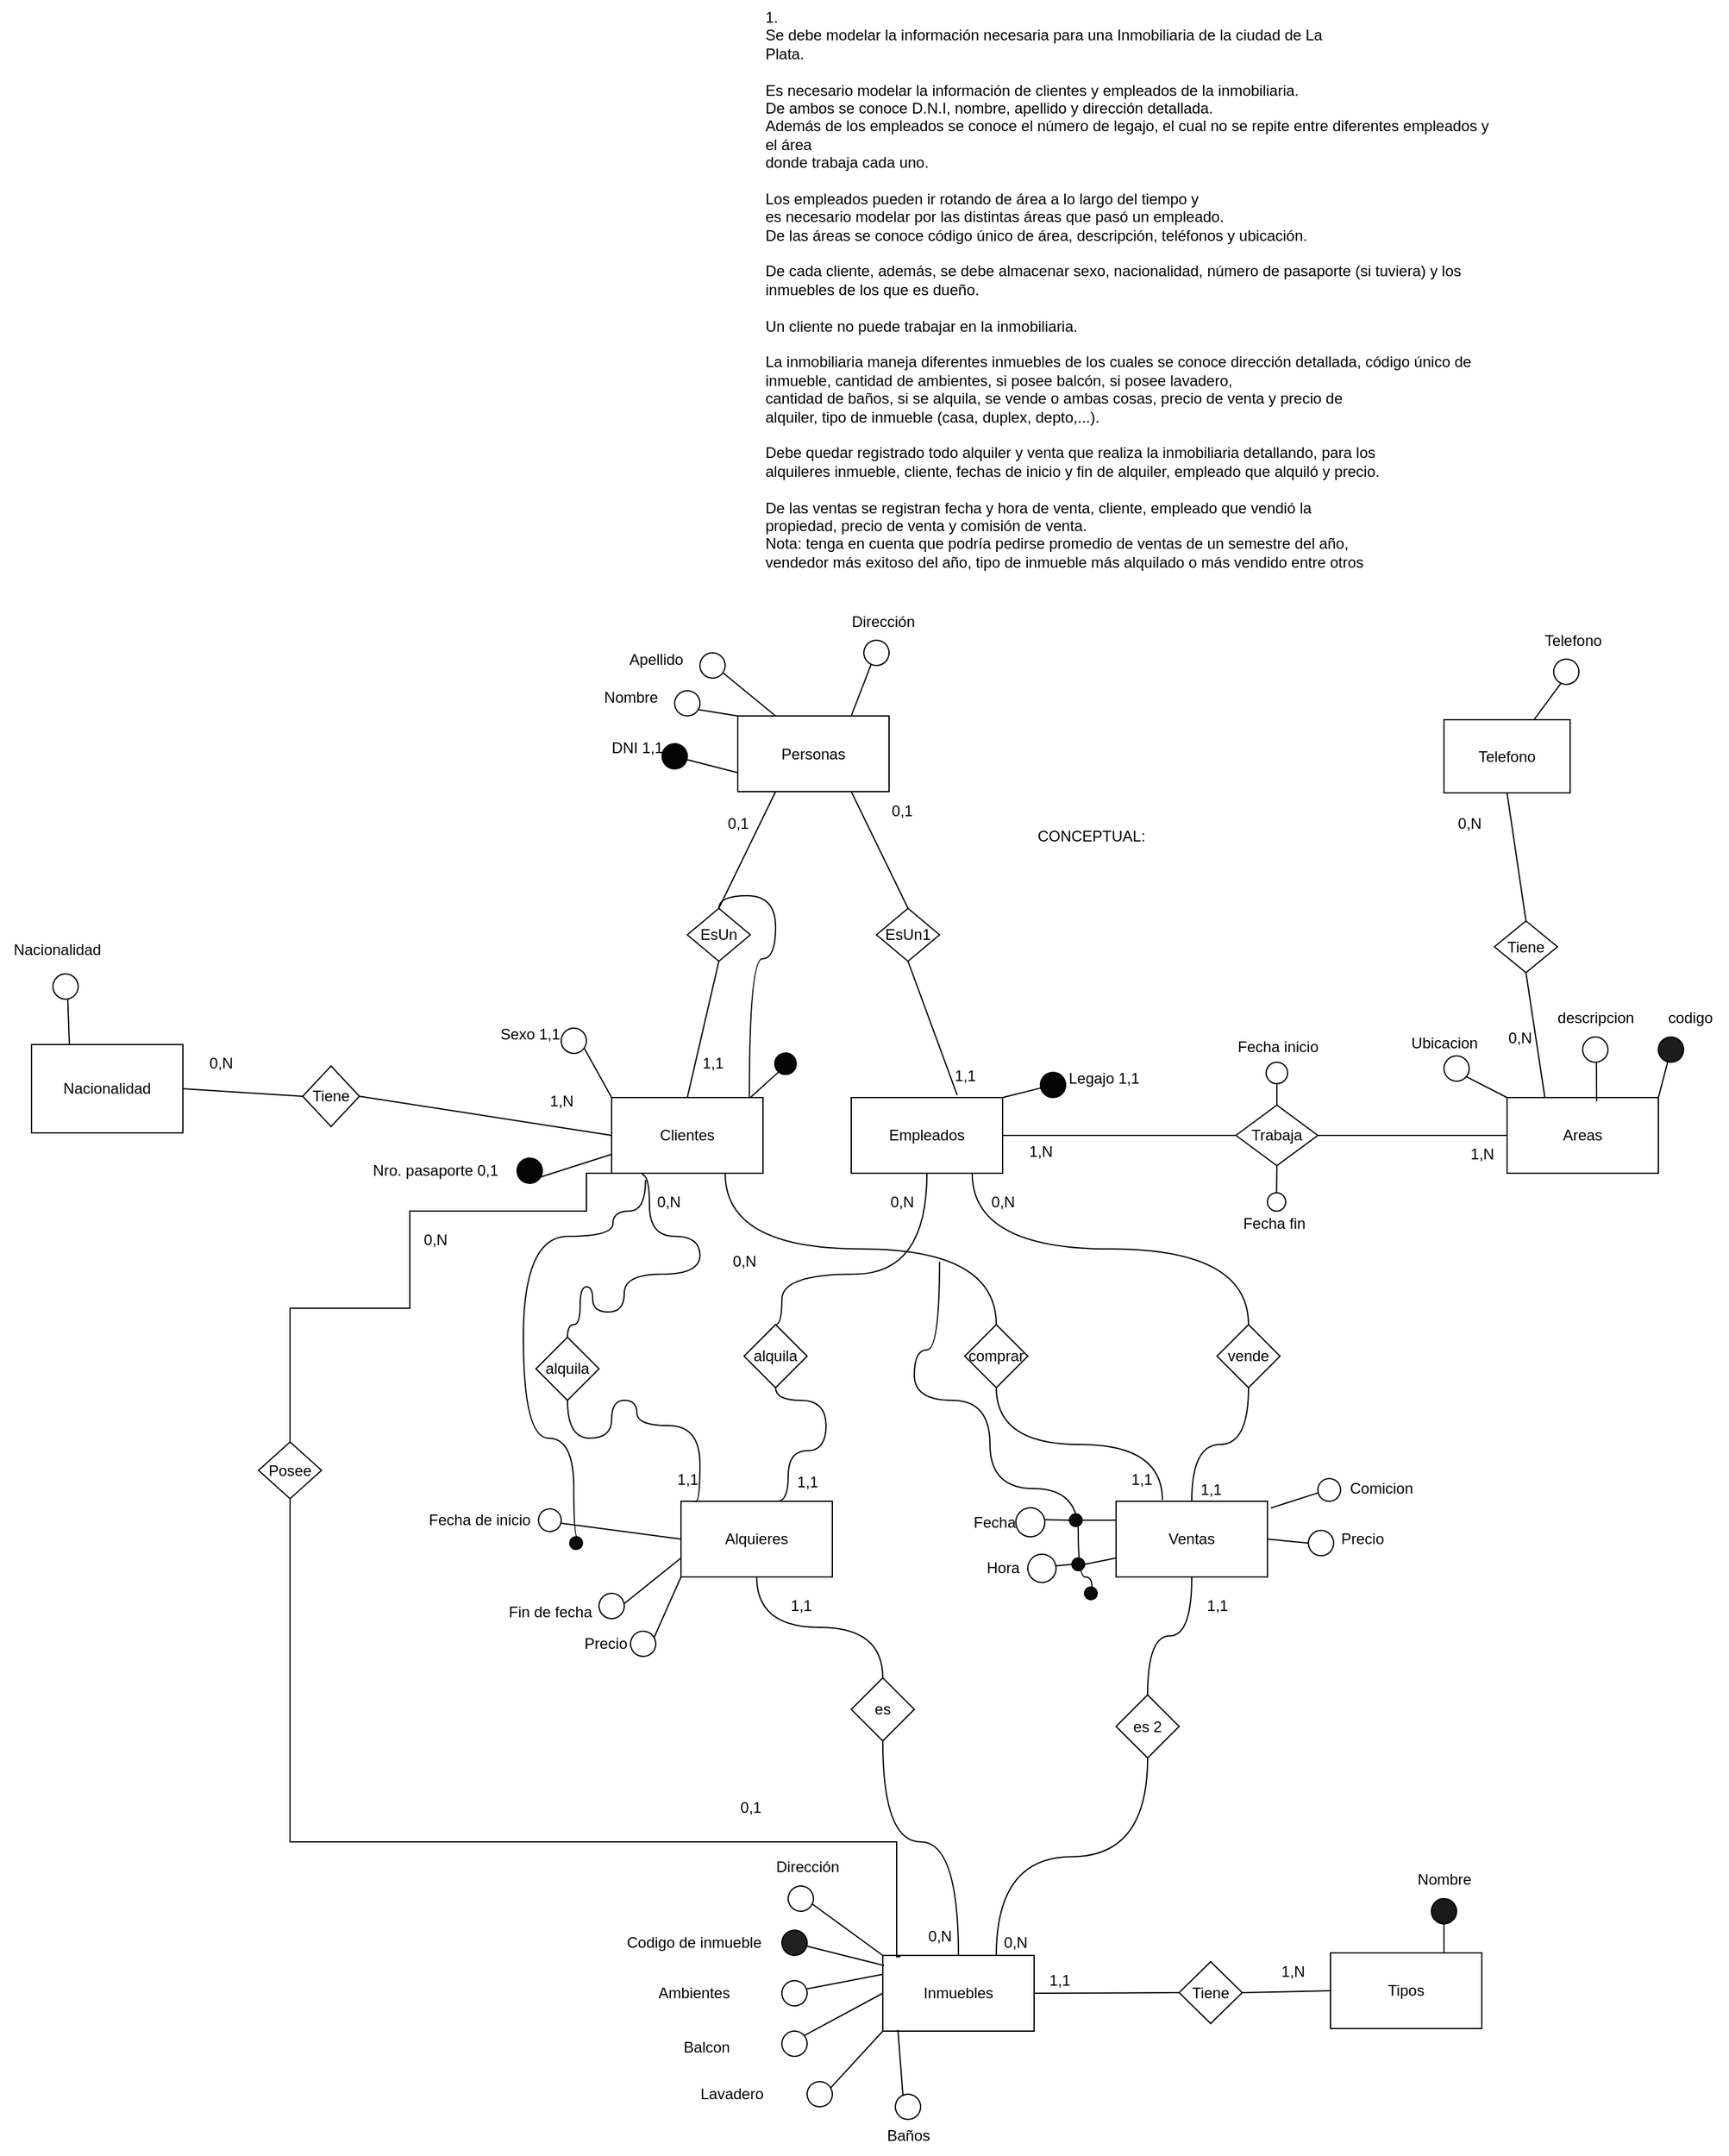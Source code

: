 <mxfile version="21.7.4" type="device">
  <diagram name="Página-1" id="WvUrSzUP7gxILRHiQbs2">
    <mxGraphModel dx="2427" dy="1969" grid="1" gridSize="10" guides="1" tooltips="1" connect="1" arrows="1" fold="1" page="1" pageScale="1" pageWidth="827" pageHeight="1169" math="0" shadow="0">
      <root>
        <mxCell id="0" />
        <mxCell id="1" parent="0" />
        <mxCell id="EGHb8W3hOEWeccC0JwiV-1" value="1. &lt;br&gt;Se debe modelar la información necesaria para una Inmobiliaria de la ciudad de La&lt;br&gt;Plata.&lt;br&gt;&lt;br&gt;Es necesario modelar la información de clientes y empleados de la inmobiliaria. &lt;br&gt;De ambos se conoce D.N.I, nombre, apellido y dirección detallada. &lt;br&gt;Además de los empleados se conoce el número de legajo, el cual no se repite entre diferentes empleados y el área&lt;br&gt;donde trabaja cada uno. &lt;br&gt;&lt;br&gt;Los empleados pueden ir rotando de área a lo largo del tiempo y&lt;br&gt;es necesario modelar por las distintas áreas que pasó un empleado. &lt;br&gt;De las áreas se conoce código único de área, descripción, teléfonos y ubicación. &lt;br&gt;&lt;br&gt;De cada cliente, además, se debe almacenar sexo, nacionalidad, número de pasaporte (si tuviera) y los inmuebles de los que es dueño. &lt;br&gt;&lt;br&gt;Un cliente no puede trabajar en la inmobiliaria. &lt;br&gt;&lt;br&gt;La inmobiliaria maneja diferentes inmuebles de los cuales se conoce dirección detallada, código único de inmueble, cantidad de ambientes, si posee balcón, si posee lavadero,&lt;br&gt;cantidad de baños, si se alquila, se vende o ambas cosas, precio de venta y precio de&lt;br&gt;alquiler, tipo de inmueble (casa, duplex, depto,...).&lt;br&gt;&lt;br&gt;Debe quedar registrado todo alquiler y venta que realiza la inmobiliaria detallando, para los&lt;br&gt;alquileres inmueble, cliente, fechas de inicio y fin de alquiler, empleado que alquiló y precio.&lt;br&gt;&lt;br&gt;De las ventas se registran fecha y hora de venta, cliente, empleado que vendió la&lt;br&gt;propiedad, precio de venta y comisión de venta.&lt;br&gt;Nota: tenga en cuenta que podría pedirse promedio de ventas de un semestre del año,&lt;br&gt;vendedor más exitoso del año, tipo de inmueble más alquilado o más vendido entre otros" style="text;whiteSpace=wrap;html=1;" parent="1" vertex="1">
          <mxGeometry x="150" y="-220" width="580" height="320" as="geometry" />
        </mxCell>
        <mxCell id="EGHb8W3hOEWeccC0JwiV-2" value="Personas" style="rounded=0;whiteSpace=wrap;html=1;" parent="1" vertex="1">
          <mxGeometry x="130" y="347.5" width="120" height="60" as="geometry" />
        </mxCell>
        <mxCell id="EGHb8W3hOEWeccC0JwiV-3" value="Clientes" style="rounded=0;whiteSpace=wrap;html=1;" parent="1" vertex="1">
          <mxGeometry x="30" y="650" width="120" height="60" as="geometry" />
        </mxCell>
        <mxCell id="EGHb8W3hOEWeccC0JwiV-4" value="Empleados" style="rounded=0;whiteSpace=wrap;html=1;" parent="1" vertex="1">
          <mxGeometry x="220" y="650" width="120" height="60" as="geometry" />
        </mxCell>
        <mxCell id="EGHb8W3hOEWeccC0JwiV-8" value="" style="endArrow=none;html=1;rounded=0;exitX=0.5;exitY=0;exitDx=0;exitDy=0;entryX=0.5;entryY=1;entryDx=0;entryDy=0;" parent="1" source="EGHb8W3hOEWeccC0JwiV-3" edge="1" target="Z9AFtrY4_CmLBTgdTpo8-5">
          <mxGeometry width="50" height="50" relative="1" as="geometry">
            <mxPoint x="40" y="670" as="sourcePoint" />
            <mxPoint x="110" y="610" as="targetPoint" />
          </mxGeometry>
        </mxCell>
        <mxCell id="EGHb8W3hOEWeccC0JwiV-9" value="" style="endArrow=none;html=1;rounded=0;exitX=0.7;exitY=-0.033;exitDx=0;exitDy=0;exitPerimeter=0;entryX=0.5;entryY=1;entryDx=0;entryDy=0;" parent="1" source="EGHb8W3hOEWeccC0JwiV-4" edge="1" target="Z9AFtrY4_CmLBTgdTpo8-6">
          <mxGeometry width="50" height="50" relative="1" as="geometry">
            <mxPoint x="220" y="640" as="sourcePoint" />
            <mxPoint x="280" y="610" as="targetPoint" />
          </mxGeometry>
        </mxCell>
        <mxCell id="EGHb8W3hOEWeccC0JwiV-11" value="" style="endArrow=none;html=1;rounded=0;entryX=0;entryY=0.75;entryDx=0;entryDy=0;exitX=1;exitY=0.5;exitDx=0;exitDy=0;" parent="1" source="EGHb8W3hOEWeccC0JwiV-16" target="EGHb8W3hOEWeccC0JwiV-2" edge="1">
          <mxGeometry width="50" height="50" relative="1" as="geometry">
            <mxPoint x="100" y="362.5" as="sourcePoint" />
            <mxPoint x="100" y="337.5" as="targetPoint" />
          </mxGeometry>
        </mxCell>
        <mxCell id="EGHb8W3hOEWeccC0JwiV-12" value="" style="endArrow=none;html=1;rounded=0;exitX=0;exitY=0;exitDx=0;exitDy=0;entryX=1;entryY=1;entryDx=0;entryDy=0;" parent="1" source="EGHb8W3hOEWeccC0JwiV-2" target="EGHb8W3hOEWeccC0JwiV-18" edge="1">
          <mxGeometry width="50" height="50" relative="1" as="geometry">
            <mxPoint x="140" y="327.5" as="sourcePoint" />
            <mxPoint x="170" y="317.5" as="targetPoint" />
          </mxGeometry>
        </mxCell>
        <mxCell id="EGHb8W3hOEWeccC0JwiV-13" value="" style="endArrow=none;html=1;rounded=0;exitX=0.25;exitY=0;exitDx=0;exitDy=0;entryX=0.5;entryY=1;entryDx=0;entryDy=0;" parent="1" source="EGHb8W3hOEWeccC0JwiV-2" target="EGHb8W3hOEWeccC0JwiV-19" edge="1">
          <mxGeometry width="50" height="50" relative="1" as="geometry">
            <mxPoint x="189.5" y="347.5" as="sourcePoint" />
            <mxPoint x="189.5" y="327.5" as="targetPoint" />
          </mxGeometry>
        </mxCell>
        <mxCell id="EGHb8W3hOEWeccC0JwiV-14" value="" style="endArrow=none;html=1;rounded=0;exitX=0.75;exitY=0;exitDx=0;exitDy=0;entryX=0;entryY=0.5;entryDx=0;entryDy=0;" parent="1" source="EGHb8W3hOEWeccC0JwiV-2" target="Z9AFtrY4_CmLBTgdTpo8-1" edge="1">
          <mxGeometry width="50" height="50" relative="1" as="geometry">
            <mxPoint x="220" y="327.5" as="sourcePoint" />
            <mxPoint x="200" y="317.5" as="targetPoint" />
            <Array as="points" />
            <mxPoint as="offset" />
          </mxGeometry>
        </mxCell>
        <mxCell id="EGHb8W3hOEWeccC0JwiV-16" value="" style="ellipse;whiteSpace=wrap;html=1;aspect=fixed;rotation=15;fillColor=#030303;" parent="1" vertex="1">
          <mxGeometry x="70" y="369.5" width="20" height="20" as="geometry" />
        </mxCell>
        <mxCell id="EGHb8W3hOEWeccC0JwiV-18" value="" style="ellipse;whiteSpace=wrap;html=1;aspect=fixed;rotation=-15;" parent="1" vertex="1">
          <mxGeometry x="80" y="327.5" width="20" height="20" as="geometry" />
        </mxCell>
        <mxCell id="EGHb8W3hOEWeccC0JwiV-19" value="" style="ellipse;whiteSpace=wrap;html=1;aspect=fixed;rotation=-55;" parent="1" vertex="1">
          <mxGeometry x="100" y="297.5" width="20" height="20" as="geometry" />
        </mxCell>
        <mxCell id="EGHb8W3hOEWeccC0JwiV-21" value="" style="endArrow=none;html=1;rounded=0;exitX=1;exitY=0;exitDx=0;exitDy=0;" parent="1" source="EGHb8W3hOEWeccC0JwiV-4" target="EGHb8W3hOEWeccC0JwiV-20" edge="1">
          <mxGeometry width="50" height="50" relative="1" as="geometry">
            <mxPoint x="350" y="580" as="sourcePoint" />
            <mxPoint x="270" y="510" as="targetPoint" />
          </mxGeometry>
        </mxCell>
        <mxCell id="EGHb8W3hOEWeccC0JwiV-20" value="" style="ellipse;whiteSpace=wrap;html=1;aspect=fixed;rotation=15;fillColor=#050505;" parent="1" vertex="1">
          <mxGeometry x="370" y="630" width="20" height="20" as="geometry" />
        </mxCell>
        <mxCell id="EGHb8W3hOEWeccC0JwiV-23" value="DNI 1,1" style="text;html=1;align=center;verticalAlign=middle;resizable=0;points=[];autosize=1;strokeColor=none;fillColor=none;" parent="1" vertex="1">
          <mxGeometry x="20" y="357.5" width="60" height="30" as="geometry" />
        </mxCell>
        <mxCell id="EGHb8W3hOEWeccC0JwiV-24" value="Nombre" style="text;html=1;align=center;verticalAlign=middle;resizable=0;points=[];autosize=1;strokeColor=none;fillColor=none;" parent="1" vertex="1">
          <mxGeometry x="10" y="317.5" width="70" height="30" as="geometry" />
        </mxCell>
        <mxCell id="EGHb8W3hOEWeccC0JwiV-25" value="Apellido" style="text;html=1;align=center;verticalAlign=middle;resizable=0;points=[];autosize=1;strokeColor=none;fillColor=none;" parent="1" vertex="1">
          <mxGeometry x="30" y="287.5" width="70" height="30" as="geometry" />
        </mxCell>
        <mxCell id="EGHb8W3hOEWeccC0JwiV-30" value="Legajo 1,1" style="text;html=1;align=center;verticalAlign=middle;resizable=0;points=[];autosize=1;strokeColor=none;fillColor=none;" parent="1" vertex="1">
          <mxGeometry x="380" y="620" width="80" height="30" as="geometry" />
        </mxCell>
        <mxCell id="EGHb8W3hOEWeccC0JwiV-31" value="Areas" style="rounded=0;whiteSpace=wrap;html=1;" parent="1" vertex="1">
          <mxGeometry x="740" y="650" width="120" height="60" as="geometry" />
        </mxCell>
        <mxCell id="EGHb8W3hOEWeccC0JwiV-32" value="" style="endArrow=none;html=1;rounded=0;exitX=1;exitY=0;exitDx=0;exitDy=0;entryX=0.5;entryY=1;entryDx=0;entryDy=0;" parent="1" source="EGHb8W3hOEWeccC0JwiV-31" target="EGHb8W3hOEWeccC0JwiV-33" edge="1">
          <mxGeometry width="50" height="50" relative="1" as="geometry">
            <mxPoint x="860" y="652" as="sourcePoint" />
            <mxPoint x="860" y="632" as="targetPoint" />
            <Array as="points" />
            <mxPoint as="offset" />
          </mxGeometry>
        </mxCell>
        <mxCell id="EGHb8W3hOEWeccC0JwiV-33" value="" style="ellipse;whiteSpace=wrap;html=1;aspect=fixed;rotation=15;fillColor=#1C1C1C;" parent="1" vertex="1">
          <mxGeometry x="860" y="602" width="20" height="20" as="geometry" />
        </mxCell>
        <mxCell id="EGHb8W3hOEWeccC0JwiV-34" value="codigo" style="text;html=1;align=center;verticalAlign=middle;resizable=0;points=[];autosize=1;strokeColor=none;fillColor=none;" parent="1" vertex="1">
          <mxGeometry x="855" y="572" width="60" height="30" as="geometry" />
        </mxCell>
        <mxCell id="EGHb8W3hOEWeccC0JwiV-35" value="" style="endArrow=none;html=1;rounded=0;exitX=0.592;exitY=0.05;exitDx=0;exitDy=0;entryX=0.5;entryY=1;entryDx=0;entryDy=0;exitPerimeter=0;" parent="1" source="EGHb8W3hOEWeccC0JwiV-31" target="EGHb8W3hOEWeccC0JwiV-36" edge="1">
          <mxGeometry width="50" height="50" relative="1" as="geometry">
            <mxPoint x="820" y="650" as="sourcePoint" />
            <mxPoint x="820" y="630" as="targetPoint" />
            <Array as="points" />
            <mxPoint as="offset" />
          </mxGeometry>
        </mxCell>
        <mxCell id="EGHb8W3hOEWeccC0JwiV-36" value="" style="ellipse;whiteSpace=wrap;html=1;aspect=fixed;rotation=-95;direction=south;" parent="1" vertex="1">
          <mxGeometry x="800" y="602" width="20" height="20" as="geometry" />
        </mxCell>
        <mxCell id="EGHb8W3hOEWeccC0JwiV-37" value="descripcion" style="text;html=1;align=center;verticalAlign=middle;resizable=0;points=[];autosize=1;strokeColor=none;fillColor=none;" parent="1" vertex="1">
          <mxGeometry x="770" y="572" width="80" height="30" as="geometry" />
        </mxCell>
        <mxCell id="EGHb8W3hOEWeccC0JwiV-38" value="" style="endArrow=none;html=1;rounded=0;exitX=0.25;exitY=0;exitDx=0;exitDy=0;entryX=0.5;entryY=1;entryDx=0;entryDy=0;" parent="1" source="EGHb8W3hOEWeccC0JwiV-31" target="Z9AFtrY4_CmLBTgdTpo8-21" edge="1">
          <mxGeometry width="50" height="50" relative="1" as="geometry">
            <mxPoint x="720" y="627" as="sourcePoint" />
            <mxPoint x="755" y="548.66" as="targetPoint" />
            <Array as="points" />
            <mxPoint as="offset" />
          </mxGeometry>
        </mxCell>
        <mxCell id="EGHb8W3hOEWeccC0JwiV-41" value="" style="endArrow=none;html=1;rounded=0;exitX=0;exitY=0;exitDx=0;exitDy=0;entryX=0.5;entryY=1;entryDx=0;entryDy=0;" parent="1" source="EGHb8W3hOEWeccC0JwiV-31" target="EGHb8W3hOEWeccC0JwiV-42" edge="1">
          <mxGeometry width="50" height="50" relative="1" as="geometry">
            <mxPoint x="650" y="627" as="sourcePoint" />
            <mxPoint x="650" y="607" as="targetPoint" />
            <Array as="points" />
            <mxPoint as="offset" />
          </mxGeometry>
        </mxCell>
        <mxCell id="EGHb8W3hOEWeccC0JwiV-42" value="" style="ellipse;whiteSpace=wrap;html=1;aspect=fixed;rotation=-50;" parent="1" vertex="1">
          <mxGeometry x="690" y="617" width="20" height="20" as="geometry" />
        </mxCell>
        <mxCell id="EGHb8W3hOEWeccC0JwiV-43" value="Ubicacion" style="text;html=1;align=center;verticalAlign=middle;resizable=0;points=[];autosize=1;strokeColor=none;fillColor=none;" parent="1" vertex="1">
          <mxGeometry x="650" y="592" width="80" height="30" as="geometry" />
        </mxCell>
        <mxCell id="EGHb8W3hOEWeccC0JwiV-47" value="" style="endArrow=none;html=1;rounded=0;exitX=0;exitY=0.5;exitDx=0;exitDy=0;entryX=1;entryY=0.5;entryDx=0;entryDy=0;fontStyle=1;" parent="1" source="EGHb8W3hOEWeccC0JwiV-3" target="Z9AFtrY4_CmLBTgdTpo8-33" edge="1">
          <mxGeometry width="50" height="50" relative="1" as="geometry">
            <mxPoint x="-135" y="740" as="sourcePoint" />
            <mxPoint x="-180.005" y="649.006" as="targetPoint" />
            <Array as="points" />
            <mxPoint as="offset" />
          </mxGeometry>
        </mxCell>
        <mxCell id="EGHb8W3hOEWeccC0JwiV-50" value="" style="endArrow=none;html=1;rounded=0;exitX=0;exitY=0;exitDx=0;exitDy=0;entryX=0.5;entryY=1;entryDx=0;entryDy=0;" parent="1" source="EGHb8W3hOEWeccC0JwiV-3" target="EGHb8W3hOEWeccC0JwiV-51" edge="1">
          <mxGeometry width="50" height="50" relative="1" as="geometry">
            <mxPoint x="-80" y="750" as="sourcePoint" />
            <mxPoint x="-80" y="730" as="targetPoint" />
            <Array as="points" />
            <mxPoint as="offset" />
          </mxGeometry>
        </mxCell>
        <mxCell id="EGHb8W3hOEWeccC0JwiV-51" value="" style="ellipse;whiteSpace=wrap;html=1;aspect=fixed;rotation=-55;" parent="1" vertex="1">
          <mxGeometry x="-10" y="595" width="20" height="20" as="geometry" />
        </mxCell>
        <mxCell id="EGHb8W3hOEWeccC0JwiV-52" value="Sexo 1,1" style="text;html=1;align=center;verticalAlign=middle;resizable=0;points=[];autosize=1;strokeColor=none;fillColor=none;" parent="1" vertex="1">
          <mxGeometry x="-70" y="585" width="70" height="30" as="geometry" />
        </mxCell>
        <mxCell id="EGHb8W3hOEWeccC0JwiV-57" value="" style="endArrow=none;html=1;rounded=0;exitX=0;exitY=0.75;exitDx=0;exitDy=0;entryX=0.5;entryY=1;entryDx=0;entryDy=0;" parent="1" source="EGHb8W3hOEWeccC0JwiV-3" target="EGHb8W3hOEWeccC0JwiV-58" edge="1">
          <mxGeometry width="50" height="50" relative="1" as="geometry">
            <mxPoint x="20" y="820" as="sourcePoint" />
            <mxPoint x="20" y="800" as="targetPoint" />
            <Array as="points" />
            <mxPoint as="offset" />
          </mxGeometry>
        </mxCell>
        <mxCell id="EGHb8W3hOEWeccC0JwiV-58" value="" style="ellipse;whiteSpace=wrap;html=1;aspect=fixed;rotation=-60;fillColor=#050505;" parent="1" vertex="1">
          <mxGeometry x="-45" y="698" width="20" height="20" as="geometry" />
        </mxCell>
        <mxCell id="EGHb8W3hOEWeccC0JwiV-59" value="Nro. pasaporte 0,1" style="text;html=1;align=center;verticalAlign=middle;resizable=0;points=[];autosize=1;strokeColor=none;fillColor=none;" parent="1" vertex="1">
          <mxGeometry x="-170" y="693" width="120" height="30" as="geometry" />
        </mxCell>
        <mxCell id="EGHb8W3hOEWeccC0JwiV-60" value="" style="endArrow=none;html=1;rounded=0;entryX=0.5;entryY=0;entryDx=0;entryDy=0;exitX=0;exitY=1;exitDx=0;exitDy=0;edgeStyle=orthogonalEdgeStyle;" parent="1" source="EGHb8W3hOEWeccC0JwiV-3" target="Z9AFtrY4_CmLBTgdTpo8-29" edge="1">
          <mxGeometry width="50" height="50" relative="1" as="geometry">
            <mxPoint x="50" y="803" as="sourcePoint" />
            <mxPoint x="-222.929" y="902.929" as="targetPoint" />
            <Array as="points">
              <mxPoint x="10" y="710" />
              <mxPoint x="10" y="740" />
              <mxPoint x="-130" y="740" />
              <mxPoint x="-130" y="817" />
              <mxPoint x="-225" y="817" />
            </Array>
            <mxPoint as="offset" />
          </mxGeometry>
        </mxCell>
        <mxCell id="EGHb8W3hOEWeccC0JwiV-64" value="Inmuebles" style="rounded=0;whiteSpace=wrap;html=1;" parent="1" vertex="1">
          <mxGeometry x="245" y="1330" width="120" height="60" as="geometry" />
        </mxCell>
        <mxCell id="EGHb8W3hOEWeccC0JwiV-70" value="" style="endArrow=none;html=1;rounded=0;exitX=0.1;exitY=0.983;exitDx=0;exitDy=0;entryX=0.5;entryY=1;entryDx=0;entryDy=0;exitPerimeter=0;" parent="1" source="EGHb8W3hOEWeccC0JwiV-64" target="EGHb8W3hOEWeccC0JwiV-71" edge="1">
          <mxGeometry width="50" height="50" relative="1" as="geometry">
            <mxPoint x="445" y="1430" as="sourcePoint" />
            <mxPoint x="445" y="1410" as="targetPoint" />
            <Array as="points" />
            <mxPoint as="offset" />
          </mxGeometry>
        </mxCell>
        <mxCell id="EGHb8W3hOEWeccC0JwiV-71" value="" style="ellipse;whiteSpace=wrap;html=1;aspect=fixed;rotation=15;" parent="1" vertex="1">
          <mxGeometry x="255" y="1440" width="20" height="20" as="geometry" />
        </mxCell>
        <mxCell id="EGHb8W3hOEWeccC0JwiV-79" value="" style="endArrow=none;html=1;rounded=0;exitX=0;exitY=0;exitDx=0;exitDy=0;entryX=0.5;entryY=1;entryDx=0;entryDy=0;" parent="1" source="EGHb8W3hOEWeccC0JwiV-64" edge="1" target="Z9AFtrY4_CmLBTgdTpo8-18">
          <mxGeometry width="50" height="50" relative="1" as="geometry">
            <mxPoint x="225" y="1320" as="sourcePoint" />
            <mxPoint x="220" y="1300" as="targetPoint" />
            <Array as="points" />
            <mxPoint as="offset" />
          </mxGeometry>
        </mxCell>
        <mxCell id="EGHb8W3hOEWeccC0JwiV-85" value="" style="endArrow=none;html=1;rounded=0;exitX=0.008;exitY=0.133;exitDx=0;exitDy=0;entryX=0.5;entryY=1;entryDx=0;entryDy=0;exitPerimeter=0;" parent="1" source="EGHb8W3hOEWeccC0JwiV-64" target="EGHb8W3hOEWeccC0JwiV-86" edge="1">
          <mxGeometry width="50" height="50" relative="1" as="geometry">
            <mxPoint x="140" y="1450" as="sourcePoint" />
            <mxPoint x="140" y="1430" as="targetPoint" />
            <Array as="points" />
            <mxPoint as="offset" />
          </mxGeometry>
        </mxCell>
        <mxCell id="EGHb8W3hOEWeccC0JwiV-86" value="" style="ellipse;whiteSpace=wrap;html=1;aspect=fixed;rotation=-75;fillColor=#212121;" parent="1" vertex="1">
          <mxGeometry x="165" y="1310" width="20" height="20" as="geometry" />
        </mxCell>
        <mxCell id="EGHb8W3hOEWeccC0JwiV-88" value="" style="endArrow=none;html=1;rounded=0;exitX=0;exitY=0.25;exitDx=0;exitDy=0;entryX=1;entryY=1;entryDx=0;entryDy=0;" parent="1" source="EGHb8W3hOEWeccC0JwiV-64" target="EGHb8W3hOEWeccC0JwiV-89" edge="1">
          <mxGeometry width="50" height="50" relative="1" as="geometry">
            <mxPoint x="245" y="1500" as="sourcePoint" />
            <mxPoint x="245" y="1480" as="targetPoint" />
            <Array as="points" />
            <mxPoint as="offset" />
          </mxGeometry>
        </mxCell>
        <mxCell id="EGHb8W3hOEWeccC0JwiV-89" value="" style="ellipse;whiteSpace=wrap;html=1;aspect=fixed;rotation=-65;" parent="1" vertex="1">
          <mxGeometry x="165" y="1350" width="20" height="20" as="geometry" />
        </mxCell>
        <mxCell id="EGHb8W3hOEWeccC0JwiV-91" value="" style="endArrow=none;html=1;rounded=0;exitX=0;exitY=0.5;exitDx=0;exitDy=0;entryX=1;entryY=0.5;entryDx=0;entryDy=0;" parent="1" source="EGHb8W3hOEWeccC0JwiV-64" target="EGHb8W3hOEWeccC0JwiV-92" edge="1">
          <mxGeometry width="50" height="50" relative="1" as="geometry">
            <mxPoint x="305" y="1510" as="sourcePoint" />
            <mxPoint x="195" y="1390" as="targetPoint" />
            <Array as="points" />
            <mxPoint as="offset" />
          </mxGeometry>
        </mxCell>
        <mxCell id="EGHb8W3hOEWeccC0JwiV-92" value="" style="ellipse;whiteSpace=wrap;html=1;aspect=fixed;rotation=-40;" parent="1" vertex="1">
          <mxGeometry x="165" y="1390" width="20" height="20" as="geometry" />
        </mxCell>
        <mxCell id="EGHb8W3hOEWeccC0JwiV-94" value="" style="endArrow=none;html=1;rounded=0;exitX=0;exitY=1;exitDx=0;exitDy=0;entryX=1;entryY=0;entryDx=0;entryDy=0;" parent="1" source="EGHb8W3hOEWeccC0JwiV-64" target="EGHb8W3hOEWeccC0JwiV-95" edge="1">
          <mxGeometry width="50" height="50" relative="1" as="geometry">
            <mxPoint x="405" y="1530" as="sourcePoint" />
            <mxPoint x="405" y="1510" as="targetPoint" />
            <Array as="points" />
            <mxPoint as="offset" />
          </mxGeometry>
        </mxCell>
        <mxCell id="EGHb8W3hOEWeccC0JwiV-95" value="" style="ellipse;whiteSpace=wrap;html=1;aspect=fixed;rotation=15;" parent="1" vertex="1">
          <mxGeometry x="185" y="1430" width="20" height="20" as="geometry" />
        </mxCell>
        <mxCell id="EGHb8W3hOEWeccC0JwiV-102" value="Codigo de inmueble" style="text;html=1;align=center;verticalAlign=middle;resizable=0;points=[];autosize=1;strokeColor=none;fillColor=none;" parent="1" vertex="1">
          <mxGeometry x="30" y="1305" width="130" height="30" as="geometry" />
        </mxCell>
        <mxCell id="EGHb8W3hOEWeccC0JwiV-103" value="Ambientes" style="text;html=1;align=center;verticalAlign=middle;resizable=0;points=[];autosize=1;strokeColor=none;fillColor=none;" parent="1" vertex="1">
          <mxGeometry x="55" y="1345" width="80" height="30" as="geometry" />
        </mxCell>
        <mxCell id="EGHb8W3hOEWeccC0JwiV-104" value="Balcon" style="text;html=1;align=center;verticalAlign=middle;resizable=0;points=[];autosize=1;strokeColor=none;fillColor=none;" parent="1" vertex="1">
          <mxGeometry x="75" y="1388" width="60" height="30" as="geometry" />
        </mxCell>
        <mxCell id="EGHb8W3hOEWeccC0JwiV-105" value="Lavadero" style="text;html=1;align=center;verticalAlign=middle;resizable=0;points=[];autosize=1;strokeColor=none;fillColor=none;" parent="1" vertex="1">
          <mxGeometry x="90" y="1425" width="70" height="30" as="geometry" />
        </mxCell>
        <mxCell id="EGHb8W3hOEWeccC0JwiV-106" value="Baños" style="text;html=1;align=center;verticalAlign=middle;resizable=0;points=[];autosize=1;strokeColor=none;fillColor=none;" parent="1" vertex="1">
          <mxGeometry x="235" y="1458" width="60" height="30" as="geometry" />
        </mxCell>
        <mxCell id="EGHb8W3hOEWeccC0JwiV-109" value="Alquieres" style="rounded=0;whiteSpace=wrap;html=1;" parent="1" vertex="1">
          <mxGeometry x="85" y="970" width="120" height="60" as="geometry" />
        </mxCell>
        <mxCell id="EGHb8W3hOEWeccC0JwiV-110" value="Ventas" style="whiteSpace=wrap;html=1;" parent="1" vertex="1">
          <mxGeometry x="430" y="970" width="120" height="60" as="geometry" />
        </mxCell>
        <mxCell id="EGHb8W3hOEWeccC0JwiV-111" value="es" style="rhombus;whiteSpace=wrap;html=1;" parent="1" vertex="1">
          <mxGeometry x="220" y="1110" width="50" height="50" as="geometry" />
        </mxCell>
        <mxCell id="EGHb8W3hOEWeccC0JwiV-113" value="" style="endArrow=none;html=1;rounded=0;entryX=0.5;entryY=1;entryDx=0;entryDy=0;exitX=0.5;exitY=0;exitDx=0;exitDy=0;edgeStyle=orthogonalEdgeStyle;curved=1;" parent="1" source="EGHb8W3hOEWeccC0JwiV-111" target="EGHb8W3hOEWeccC0JwiV-109" edge="1">
          <mxGeometry width="50" height="50" relative="1" as="geometry">
            <mxPoint x="20" y="1140" as="sourcePoint" />
            <mxPoint x="70" y="1090" as="targetPoint" />
          </mxGeometry>
        </mxCell>
        <mxCell id="EGHb8W3hOEWeccC0JwiV-115" value="" style="endArrow=none;html=1;rounded=0;entryX=0.5;entryY=1;entryDx=0;entryDy=0;exitX=0.5;exitY=0;exitDx=0;exitDy=0;edgeStyle=orthogonalEdgeStyle;curved=1;" parent="1" source="EGHb8W3hOEWeccC0JwiV-64" target="EGHb8W3hOEWeccC0JwiV-111" edge="1">
          <mxGeometry width="50" height="50" relative="1" as="geometry">
            <mxPoint x="320" y="1299.5" as="sourcePoint" />
            <mxPoint x="250" y="1210.5" as="targetPoint" />
            <Array as="points">
              <mxPoint x="305" y="1240" />
              <mxPoint x="245" y="1240" />
            </Array>
          </mxGeometry>
        </mxCell>
        <mxCell id="EGHb8W3hOEWeccC0JwiV-117" value="es 2" style="rhombus;whiteSpace=wrap;html=1;" parent="1" vertex="1">
          <mxGeometry x="430" y="1123.5" width="50" height="50" as="geometry" />
        </mxCell>
        <mxCell id="EGHb8W3hOEWeccC0JwiV-118" value="" style="endArrow=none;html=1;rounded=0;entryX=0.5;entryY=1;entryDx=0;entryDy=0;exitX=0.5;exitY=0;exitDx=0;exitDy=0;edgeStyle=orthogonalEdgeStyle;curved=1;" parent="1" source="EGHb8W3hOEWeccC0JwiV-117" target="EGHb8W3hOEWeccC0JwiV-110" edge="1">
          <mxGeometry width="50" height="50" relative="1" as="geometry">
            <mxPoint x="175" y="1144.5" as="sourcePoint" />
            <mxPoint x="300" y="1034.5" as="targetPoint" />
          </mxGeometry>
        </mxCell>
        <mxCell id="EGHb8W3hOEWeccC0JwiV-119" value="" style="endArrow=none;html=1;rounded=0;entryX=0.5;entryY=1;entryDx=0;entryDy=0;exitX=0.75;exitY=0;exitDx=0;exitDy=0;edgeStyle=orthogonalEdgeStyle;curved=1;" parent="1" source="EGHb8W3hOEWeccC0JwiV-64" target="EGHb8W3hOEWeccC0JwiV-117" edge="1">
          <mxGeometry width="50" height="50" relative="1" as="geometry">
            <mxPoint x="460" y="1334.5" as="sourcePoint" />
            <mxPoint x="405" y="1215" as="targetPoint" />
          </mxGeometry>
        </mxCell>
        <mxCell id="EGHb8W3hOEWeccC0JwiV-120" value="0,N" style="text;html=1;align=center;verticalAlign=middle;resizable=0;points=[];autosize=1;strokeColor=none;fillColor=none;" parent="1" vertex="1">
          <mxGeometry x="330" y="1305" width="40" height="30" as="geometry" />
        </mxCell>
        <mxCell id="EGHb8W3hOEWeccC0JwiV-121" value="1,1" style="text;html=1;align=center;verticalAlign=middle;resizable=0;points=[];autosize=1;strokeColor=none;fillColor=none;" parent="1" vertex="1">
          <mxGeometry x="490" y="1038" width="40" height="30" as="geometry" />
        </mxCell>
        <mxCell id="EGHb8W3hOEWeccC0JwiV-122" value="0,N" style="text;html=1;align=center;verticalAlign=middle;resizable=0;points=[];autosize=1;strokeColor=none;fillColor=none;" parent="1" vertex="1">
          <mxGeometry x="270" y="1300" width="40" height="30" as="geometry" />
        </mxCell>
        <mxCell id="EGHb8W3hOEWeccC0JwiV-123" value="1,1" style="text;html=1;align=center;verticalAlign=middle;resizable=0;points=[];autosize=1;strokeColor=none;fillColor=none;" parent="1" vertex="1">
          <mxGeometry x="160" y="1038" width="40" height="30" as="geometry" />
        </mxCell>
        <mxCell id="EGHb8W3hOEWeccC0JwiV-128" value="vende" style="rhombus;whiteSpace=wrap;html=1;" parent="1" vertex="1">
          <mxGeometry x="510" y="830" width="50" height="50" as="geometry" />
        </mxCell>
        <mxCell id="EGHb8W3hOEWeccC0JwiV-129" value="" style="endArrow=none;html=1;rounded=0;entryX=0.799;entryY=0.997;entryDx=0;entryDy=0;exitX=0.5;exitY=0;exitDx=0;exitDy=0;edgeStyle=orthogonalEdgeStyle;curved=1;entryPerimeter=0;" parent="1" source="EGHb8W3hOEWeccC0JwiV-128" target="EGHb8W3hOEWeccC0JwiV-4" edge="1">
          <mxGeometry width="50" height="50" relative="1" as="geometry">
            <mxPoint x="276.64" y="864.86" as="sourcePoint" />
            <mxPoint x="380.0" y="723.0" as="targetPoint" />
          </mxGeometry>
        </mxCell>
        <mxCell id="EGHb8W3hOEWeccC0JwiV-130" value="" style="endArrow=none;html=1;rounded=0;entryX=0.5;entryY=1;entryDx=0;entryDy=0;exitX=0.5;exitY=0;exitDx=0;exitDy=0;edgeStyle=orthogonalEdgeStyle;curved=1;" parent="1" source="EGHb8W3hOEWeccC0JwiV-110" target="EGHb8W3hOEWeccC0JwiV-128" edge="1">
          <mxGeometry width="50" height="50" relative="1" as="geometry">
            <mxPoint x="561.64" y="1054.86" as="sourcePoint" />
            <mxPoint x="506.64" y="935.36" as="targetPoint" />
          </mxGeometry>
        </mxCell>
        <mxCell id="EGHb8W3hOEWeccC0JwiV-131" value="comprar" style="rhombus;whiteSpace=wrap;html=1;" parent="1" vertex="1">
          <mxGeometry x="310" y="830" width="50" height="50" as="geometry" />
        </mxCell>
        <mxCell id="EGHb8W3hOEWeccC0JwiV-132" value="" style="endArrow=none;html=1;rounded=0;entryX=0.75;entryY=1;entryDx=0;entryDy=0;exitX=0.5;exitY=0;exitDx=0;exitDy=0;edgeStyle=orthogonalEdgeStyle;curved=1;" parent="1" source="EGHb8W3hOEWeccC0JwiV-131" target="EGHb8W3hOEWeccC0JwiV-3" edge="1">
          <mxGeometry width="50" height="50" relative="1" as="geometry">
            <mxPoint x="172.52" y="969.5" as="sourcePoint" />
            <mxPoint x="290" y="746.5" as="targetPoint" />
          </mxGeometry>
        </mxCell>
        <mxCell id="EGHb8W3hOEWeccC0JwiV-133" value="" style="endArrow=none;html=1;rounded=0;entryX=0.5;entryY=1;entryDx=0;entryDy=0;exitX=0.306;exitY=-0.017;exitDx=0;exitDy=0;edgeStyle=orthogonalEdgeStyle;curved=1;exitPerimeter=0;" parent="1" source="EGHb8W3hOEWeccC0JwiV-110" target="EGHb8W3hOEWeccC0JwiV-131" edge="1">
          <mxGeometry width="50" height="50" relative="1" as="geometry">
            <mxPoint x="457.52" y="1159.5" as="sourcePoint" />
            <mxPoint x="402.52" y="1040" as="targetPoint" />
          </mxGeometry>
        </mxCell>
        <mxCell id="EGHb8W3hOEWeccC0JwiV-135" value="alquila" style="rhombus;whiteSpace=wrap;html=1;" parent="1" vertex="1">
          <mxGeometry x="-30" y="840" width="50" height="50" as="geometry" />
        </mxCell>
        <mxCell id="EGHb8W3hOEWeccC0JwiV-136" value="" style="endArrow=none;html=1;rounded=0;entryX=0.2;entryY=1.017;entryDx=0;entryDy=0;edgeStyle=orthogonalEdgeStyle;curved=1;entryPerimeter=0;exitX=0.5;exitY=0;exitDx=0;exitDy=0;" parent="1" source="EGHb8W3hOEWeccC0JwiV-135" target="EGHb8W3hOEWeccC0JwiV-3" edge="1">
          <mxGeometry width="50" height="50" relative="1" as="geometry">
            <mxPoint x="80" y="800" as="sourcePoint" />
            <mxPoint x="35" y="740" as="targetPoint" />
            <Array as="points">
              <mxPoint x="-5" y="830" />
              <mxPoint x="5" y="830" />
              <mxPoint x="5" y="800" />
              <mxPoint x="15" y="800" />
              <mxPoint x="15" y="820" />
              <mxPoint x="40" y="820" />
              <mxPoint x="40" y="790" />
              <mxPoint x="100" y="790" />
              <mxPoint x="100" y="760" />
              <mxPoint x="60" y="760" />
              <mxPoint x="60" y="711" />
            </Array>
          </mxGeometry>
        </mxCell>
        <mxCell id="EGHb8W3hOEWeccC0JwiV-137" value="" style="endArrow=none;html=1;rounded=0;entryX=0.5;entryY=1;entryDx=0;entryDy=0;exitX=0.097;exitY=0.009;exitDx=0;exitDy=0;edgeStyle=orthogonalEdgeStyle;curved=1;exitPerimeter=0;" parent="1" source="EGHb8W3hOEWeccC0JwiV-109" target="EGHb8W3hOEWeccC0JwiV-135" edge="1">
          <mxGeometry width="50" height="50" relative="1" as="geometry">
            <mxPoint x="195" y="1040" as="sourcePoint" />
            <mxPoint x="140" y="920.5" as="targetPoint" />
            <Array as="points">
              <mxPoint x="100" y="971" />
              <mxPoint x="100" y="910" />
              <mxPoint x="50" y="910" />
              <mxPoint x="50" y="890" />
              <mxPoint x="30" y="890" />
              <mxPoint x="30" y="920" />
              <mxPoint x="-5" y="920" />
            </Array>
          </mxGeometry>
        </mxCell>
        <mxCell id="EGHb8W3hOEWeccC0JwiV-138" value="alquila" style="rhombus;whiteSpace=wrap;html=1;" parent="1" vertex="1">
          <mxGeometry x="135" y="830" width="50" height="50" as="geometry" />
        </mxCell>
        <mxCell id="EGHb8W3hOEWeccC0JwiV-139" value="" style="endArrow=none;html=1;rounded=0;exitX=0.5;exitY=0;exitDx=0;exitDy=0;edgeStyle=orthogonalEdgeStyle;curved=1;entryX=0.5;entryY=1;entryDx=0;entryDy=0;" parent="1" source="EGHb8W3hOEWeccC0JwiV-138" target="EGHb8W3hOEWeccC0JwiV-4" edge="1">
          <mxGeometry width="50" height="50" relative="1" as="geometry">
            <mxPoint x="16.64" y="836.84" as="sourcePoint" />
            <mxPoint x="46.04" y="680" as="targetPoint" />
            <Array as="points">
              <mxPoint x="165" y="790" />
              <mxPoint x="280" y="790" />
            </Array>
          </mxGeometry>
        </mxCell>
        <mxCell id="EGHb8W3hOEWeccC0JwiV-140" value="" style="endArrow=none;html=1;rounded=0;entryX=0.5;entryY=1;entryDx=0;entryDy=0;edgeStyle=orthogonalEdgeStyle;curved=1;" parent="1" target="EGHb8W3hOEWeccC0JwiV-138" edge="1">
          <mxGeometry width="50" height="50" relative="1" as="geometry">
            <mxPoint x="160" y="970" as="sourcePoint" />
            <mxPoint x="246.64" y="907.34" as="targetPoint" />
            <Array as="points">
              <mxPoint x="153" y="970" />
              <mxPoint x="170" y="970" />
              <mxPoint x="170" y="930" />
              <mxPoint x="200" y="930" />
              <mxPoint x="200" y="890" />
              <mxPoint x="165" y="890" />
            </Array>
          </mxGeometry>
        </mxCell>
        <mxCell id="EGHb8W3hOEWeccC0JwiV-143" value="0,N" style="text;html=1;align=center;verticalAlign=middle;resizable=0;points=[];autosize=1;strokeColor=none;fillColor=none;" parent="1" vertex="1">
          <mxGeometry x="240" y="718" width="40" height="30" as="geometry" />
        </mxCell>
        <mxCell id="EGHb8W3hOEWeccC0JwiV-144" value="0,N" style="text;html=1;align=center;verticalAlign=middle;resizable=0;points=[];autosize=1;strokeColor=none;fillColor=none;" parent="1" vertex="1">
          <mxGeometry x="320" y="718" width="40" height="30" as="geometry" />
        </mxCell>
        <mxCell id="EGHb8W3hOEWeccC0JwiV-145" value="0,N" style="text;html=1;align=center;verticalAlign=middle;resizable=0;points=[];autosize=1;strokeColor=none;fillColor=none;" parent="1" vertex="1">
          <mxGeometry x="55" y="718" width="40" height="30" as="geometry" />
        </mxCell>
        <mxCell id="EGHb8W3hOEWeccC0JwiV-147" value="0,N" style="text;html=1;align=center;verticalAlign=middle;resizable=0;points=[];autosize=1;strokeColor=none;fillColor=none;" parent="1" vertex="1">
          <mxGeometry x="115" y="765" width="40" height="30" as="geometry" />
        </mxCell>
        <mxCell id="EGHb8W3hOEWeccC0JwiV-148" value="1,1" style="text;html=1;align=center;verticalAlign=middle;resizable=0;points=[];autosize=1;strokeColor=none;fillColor=none;" parent="1" vertex="1">
          <mxGeometry x="70" y="938" width="40" height="30" as="geometry" />
        </mxCell>
        <mxCell id="EGHb8W3hOEWeccC0JwiV-149" value="1,1" style="text;html=1;align=center;verticalAlign=middle;resizable=0;points=[];autosize=1;strokeColor=none;fillColor=none;" parent="1" vertex="1">
          <mxGeometry x="165" y="940" width="40" height="30" as="geometry" />
        </mxCell>
        <mxCell id="EGHb8W3hOEWeccC0JwiV-151" value="1,1" style="text;html=1;align=center;verticalAlign=middle;resizable=0;points=[];autosize=1;strokeColor=none;fillColor=none;" parent="1" vertex="1">
          <mxGeometry x="430" y="938" width="40" height="30" as="geometry" />
        </mxCell>
        <mxCell id="EGHb8W3hOEWeccC0JwiV-152" value="1,1" style="text;html=1;align=center;verticalAlign=middle;resizable=0;points=[];autosize=1;strokeColor=none;fillColor=none;" parent="1" vertex="1">
          <mxGeometry x="485" y="946" width="40" height="30" as="geometry" />
        </mxCell>
        <mxCell id="EGHb8W3hOEWeccC0JwiV-153" value="Tipos" style="rounded=0;whiteSpace=wrap;html=1;" parent="1" vertex="1">
          <mxGeometry x="600" y="1328" width="120" height="60" as="geometry" />
        </mxCell>
        <mxCell id="EGHb8W3hOEWeccC0JwiV-154" value="Tiene" style="rhombus;whiteSpace=wrap;html=1;" parent="1" vertex="1">
          <mxGeometry x="480" y="1335" width="50" height="49" as="geometry" />
        </mxCell>
        <mxCell id="EGHb8W3hOEWeccC0JwiV-155" value="" style="endArrow=none;html=1;rounded=0;entryX=0;entryY=0.5;entryDx=0;entryDy=0;exitX=1;exitY=0.5;exitDx=0;exitDy=0;" parent="1" source="EGHb8W3hOEWeccC0JwiV-64" target="EGHb8W3hOEWeccC0JwiV-154" edge="1">
          <mxGeometry width="50" height="50" relative="1" as="geometry">
            <mxPoint x="460" y="1400" as="sourcePoint" />
            <mxPoint x="510" y="1350" as="targetPoint" />
          </mxGeometry>
        </mxCell>
        <mxCell id="EGHb8W3hOEWeccC0JwiV-156" value="" style="endArrow=none;html=1;rounded=0;entryX=0;entryY=0.5;entryDx=0;entryDy=0;exitX=1;exitY=0.5;exitDx=0;exitDy=0;" parent="1" source="EGHb8W3hOEWeccC0JwiV-154" target="EGHb8W3hOEWeccC0JwiV-153" edge="1">
          <mxGeometry width="50" height="50" relative="1" as="geometry">
            <mxPoint x="540" y="1440" as="sourcePoint" />
            <mxPoint x="590" y="1390" as="targetPoint" />
          </mxGeometry>
        </mxCell>
        <mxCell id="EGHb8W3hOEWeccC0JwiV-157" value="" style="endArrow=none;html=1;rounded=0;exitX=0.75;exitY=0;exitDx=0;exitDy=0;entryX=0.5;entryY=1;entryDx=0;entryDy=0;" parent="1" source="EGHb8W3hOEWeccC0JwiV-153" target="EGHb8W3hOEWeccC0JwiV-158" edge="1">
          <mxGeometry width="50" height="50" relative="1" as="geometry">
            <mxPoint x="660" y="1330" as="sourcePoint" />
            <mxPoint x="690" y="1300" as="targetPoint" />
          </mxGeometry>
        </mxCell>
        <mxCell id="EGHb8W3hOEWeccC0JwiV-158" value="" style="ellipse;whiteSpace=wrap;html=1;aspect=fixed;fillColor=#191919;" parent="1" vertex="1">
          <mxGeometry x="680" y="1285" width="20" height="20" as="geometry" />
        </mxCell>
        <mxCell id="EGHb8W3hOEWeccC0JwiV-160" value="Nombre" style="text;html=1;align=center;verticalAlign=middle;resizable=0;points=[];autosize=1;strokeColor=none;fillColor=none;" parent="1" vertex="1">
          <mxGeometry x="655" y="1255" width="70" height="30" as="geometry" />
        </mxCell>
        <mxCell id="EGHb8W3hOEWeccC0JwiV-161" value="1,N" style="text;html=1;align=center;verticalAlign=middle;resizable=0;points=[];autosize=1;strokeColor=none;fillColor=none;" parent="1" vertex="1">
          <mxGeometry x="550" y="1328" width="40" height="30" as="geometry" />
        </mxCell>
        <mxCell id="EGHb8W3hOEWeccC0JwiV-162" value="1,1" style="text;html=1;align=center;verticalAlign=middle;resizable=0;points=[];autosize=1;strokeColor=none;fillColor=none;" parent="1" vertex="1">
          <mxGeometry x="365" y="1335" width="40" height="30" as="geometry" />
        </mxCell>
        <mxCell id="EGHb8W3hOEWeccC0JwiV-166" value="Trabaja" style="rhombus;whiteSpace=wrap;html=1;" parent="1" vertex="1">
          <mxGeometry x="525" y="656" width="65" height="48" as="geometry" />
        </mxCell>
        <mxCell id="EGHb8W3hOEWeccC0JwiV-167" value="" style="endArrow=none;html=1;rounded=0;entryX=0;entryY=0.5;entryDx=0;entryDy=0;exitX=1;exitY=0.5;exitDx=0;exitDy=0;" parent="1" source="EGHb8W3hOEWeccC0JwiV-4" target="EGHb8W3hOEWeccC0JwiV-166" edge="1">
          <mxGeometry width="50" height="50" relative="1" as="geometry">
            <mxPoint x="470" y="710" as="sourcePoint" />
            <mxPoint x="520" y="660" as="targetPoint" />
          </mxGeometry>
        </mxCell>
        <mxCell id="EGHb8W3hOEWeccC0JwiV-168" value="" style="endArrow=none;html=1;rounded=0;entryX=0;entryY=0.5;entryDx=0;entryDy=0;exitX=1;exitY=0.5;exitDx=0;exitDy=0;" parent="1" source="EGHb8W3hOEWeccC0JwiV-166" target="EGHb8W3hOEWeccC0JwiV-31" edge="1">
          <mxGeometry width="50" height="50" relative="1" as="geometry">
            <mxPoint x="660" y="760" as="sourcePoint" />
            <mxPoint x="710" y="710" as="targetPoint" />
          </mxGeometry>
        </mxCell>
        <mxCell id="EGHb8W3hOEWeccC0JwiV-169" value="1,N" style="text;html=1;align=center;verticalAlign=middle;resizable=0;points=[];autosize=1;strokeColor=none;fillColor=none;" parent="1" vertex="1">
          <mxGeometry x="350" y="678" width="40" height="30" as="geometry" />
        </mxCell>
        <mxCell id="EGHb8W3hOEWeccC0JwiV-170" value="1,N" style="text;html=1;align=center;verticalAlign=middle;resizable=0;points=[];autosize=1;strokeColor=none;fillColor=none;" parent="1" vertex="1">
          <mxGeometry x="700" y="680" width="40" height="30" as="geometry" />
        </mxCell>
        <mxCell id="EGHb8W3hOEWeccC0JwiV-171" value="" style="endArrow=none;html=1;rounded=0;exitX=0.5;exitY=0;exitDx=0;exitDy=0;entryX=0.5;entryY=1;entryDx=0;entryDy=0;" parent="1" source="EGHb8W3hOEWeccC0JwiV-166" target="EGHb8W3hOEWeccC0JwiV-172" edge="1">
          <mxGeometry width="50" height="50" relative="1" as="geometry">
            <mxPoint x="500" y="650" as="sourcePoint" />
            <mxPoint x="560" y="630" as="targetPoint" />
          </mxGeometry>
        </mxCell>
        <mxCell id="EGHb8W3hOEWeccC0JwiV-172" value="" style="ellipse;whiteSpace=wrap;html=1;aspect=fixed;" parent="1" vertex="1">
          <mxGeometry x="549" y="622" width="17" height="17" as="geometry" />
        </mxCell>
        <mxCell id="EGHb8W3hOEWeccC0JwiV-173" value="" style="endArrow=none;html=1;rounded=0;entryX=0.5;entryY=1;entryDx=0;entryDy=0;exitX=0.5;exitY=0;exitDx=0;exitDy=0;" parent="1" source="EGHb8W3hOEWeccC0JwiV-174" target="EGHb8W3hOEWeccC0JwiV-166" edge="1">
          <mxGeometry width="50" height="50" relative="1" as="geometry">
            <mxPoint x="558" y="720" as="sourcePoint" />
            <mxPoint x="590" y="720" as="targetPoint" />
          </mxGeometry>
        </mxCell>
        <mxCell id="EGHb8W3hOEWeccC0JwiV-174" value="" style="ellipse;whiteSpace=wrap;html=1;aspect=fixed;" parent="1" vertex="1">
          <mxGeometry x="550" y="725.5" width="14.5" height="14.5" as="geometry" />
        </mxCell>
        <mxCell id="EGHb8W3hOEWeccC0JwiV-175" value="Fecha inicio" style="text;html=1;align=center;verticalAlign=middle;resizable=0;points=[];autosize=1;strokeColor=none;fillColor=none;" parent="1" vertex="1">
          <mxGeometry x="512.5" y="595" width="90" height="30" as="geometry" />
        </mxCell>
        <mxCell id="EGHb8W3hOEWeccC0JwiV-176" value="Fecha fin" style="text;html=1;align=center;verticalAlign=middle;resizable=0;points=[];autosize=1;strokeColor=none;fillColor=none;" parent="1" vertex="1">
          <mxGeometry x="520" y="735" width="70" height="30" as="geometry" />
        </mxCell>
        <mxCell id="EGHb8W3hOEWeccC0JwiV-209" value="" style="endArrow=none;html=1;rounded=0;exitX=1;exitY=0.5;exitDx=0;exitDy=0;edgeStyle=orthogonalEdgeStyle;curved=1;entryX=0.047;entryY=-0.089;entryDx=0;entryDy=0;entryPerimeter=0;" parent="1" source="EGHb8W3hOEWeccC0JwiV-210" target="EGHb8W3hOEWeccC0JwiV-145" edge="1">
          <mxGeometry width="50" height="50" relative="1" as="geometry">
            <mxPoint x="-70" y="865" as="sourcePoint" />
            <mxPoint x="30" y="740" as="targetPoint" />
            <Array as="points">
              <mxPoint y="998" />
              <mxPoint y="920" />
              <mxPoint x="-40" y="920" />
              <mxPoint x="-40" y="760" />
              <mxPoint x="31" y="760" />
              <mxPoint x="31" y="740" />
              <mxPoint x="57" y="740" />
            </Array>
          </mxGeometry>
        </mxCell>
        <mxCell id="EGHb8W3hOEWeccC0JwiV-210" value="" style="ellipse;whiteSpace=wrap;html=1;aspect=fixed;rotation=-80;fillColor=#0A0A0A;" parent="1" vertex="1">
          <mxGeometry x="-3.17" y="998.17" width="10" height="10" as="geometry" />
        </mxCell>
        <mxCell id="EGHb8W3hOEWeccC0JwiV-212" value="" style="endArrow=none;html=1;rounded=0;entryX=0;entryY=0.5;entryDx=0;entryDy=0;exitX=1;exitY=0.5;exitDx=0;exitDy=0;" parent="1" source="EGHb8W3hOEWeccC0JwiV-213" target="EGHb8W3hOEWeccC0JwiV-109" edge="1">
          <mxGeometry width="50" height="50" relative="1" as="geometry">
            <mxPoint x="60" y="1000" as="sourcePoint" />
            <mxPoint x="30" y="970" as="targetPoint" />
          </mxGeometry>
        </mxCell>
        <mxCell id="EGHb8W3hOEWeccC0JwiV-213" value="" style="ellipse;whiteSpace=wrap;html=1;aspect=fixed;rotation=15;" parent="1" vertex="1">
          <mxGeometry x="-28" y="976" width="18" height="18" as="geometry" />
        </mxCell>
        <mxCell id="EGHb8W3hOEWeccC0JwiV-216" value="" style="endArrow=none;html=1;rounded=0;entryX=0;entryY=0.75;entryDx=0;entryDy=0;exitX=1;exitY=0;exitDx=0;exitDy=0;" parent="1" source="EGHb8W3hOEWeccC0JwiV-217" target="EGHb8W3hOEWeccC0JwiV-109" edge="1">
          <mxGeometry width="50" height="50" relative="1" as="geometry">
            <mxPoint x="50" y="1040" as="sourcePoint" />
            <mxPoint x="70" y="1070" as="targetPoint" />
          </mxGeometry>
        </mxCell>
        <mxCell id="EGHb8W3hOEWeccC0JwiV-217" value="" style="ellipse;whiteSpace=wrap;html=1;aspect=fixed;rotation=35;" parent="1" vertex="1">
          <mxGeometry x="20" y="1043" width="20" height="20" as="geometry" />
        </mxCell>
        <mxCell id="EGHb8W3hOEWeccC0JwiV-218" value="" style="ellipse;whiteSpace=wrap;html=1;aspect=fixed;rotation=15;" parent="1" vertex="1">
          <mxGeometry x="45" y="1073" width="20" height="20" as="geometry" />
        </mxCell>
        <mxCell id="EGHb8W3hOEWeccC0JwiV-219" value="" style="endArrow=none;html=1;rounded=0;entryX=0;entryY=1;entryDx=0;entryDy=0;exitX=1;exitY=0;exitDx=0;exitDy=0;" parent="1" source="EGHb8W3hOEWeccC0JwiV-218" target="EGHb8W3hOEWeccC0JwiV-109" edge="1">
          <mxGeometry width="50" height="50" relative="1" as="geometry">
            <mxPoint x="-60" y="1090" as="sourcePoint" />
            <mxPoint x="-10" y="1040" as="targetPoint" />
          </mxGeometry>
        </mxCell>
        <mxCell id="EGHb8W3hOEWeccC0JwiV-224" value="Fecha de inicio" style="text;html=1;align=center;verticalAlign=middle;resizable=0;points=[];autosize=1;strokeColor=none;fillColor=none;" parent="1" vertex="1">
          <mxGeometry x="-125" y="970" width="100" height="30" as="geometry" />
        </mxCell>
        <mxCell id="EGHb8W3hOEWeccC0JwiV-225" value="Fin de fecha" style="text;html=1;align=center;verticalAlign=middle;resizable=0;points=[];autosize=1;strokeColor=none;fillColor=none;" parent="1" vertex="1">
          <mxGeometry x="-64" y="1043" width="90" height="30" as="geometry" />
        </mxCell>
        <mxCell id="EGHb8W3hOEWeccC0JwiV-226" value="Precio" style="text;html=1;align=center;verticalAlign=middle;resizable=0;points=[];autosize=1;strokeColor=none;fillColor=none;" parent="1" vertex="1">
          <mxGeometry x="-5" y="1068" width="60" height="30" as="geometry" />
        </mxCell>
        <mxCell id="EGHb8W3hOEWeccC0JwiV-227" value="" style="endArrow=none;html=1;rounded=0;entryX=1.023;entryY=0.089;entryDx=0;entryDy=0;exitX=1;exitY=0.5;exitDx=0;exitDy=0;entryPerimeter=0;" parent="1" source="EGHb8W3hOEWeccC0JwiV-228" target="EGHb8W3hOEWeccC0JwiV-110" edge="1">
          <mxGeometry width="50" height="50" relative="1" as="geometry">
            <mxPoint x="625" y="970" as="sourcePoint" />
            <mxPoint x="650" y="970" as="targetPoint" />
          </mxGeometry>
        </mxCell>
        <mxCell id="EGHb8W3hOEWeccC0JwiV-228" value="" style="ellipse;whiteSpace=wrap;html=1;aspect=fixed;rotation=-195;" parent="1" vertex="1">
          <mxGeometry x="590" y="952" width="18" height="18" as="geometry" />
        </mxCell>
        <mxCell id="EGHb8W3hOEWeccC0JwiV-229" value="" style="endArrow=none;html=1;rounded=0;entryX=0;entryY=0.75;entryDx=0;entryDy=0;exitX=0.5;exitY=1;exitDx=0;exitDy=0;" parent="1" source="EGHb8W3hOEWeccC0JwiV-253" target="EGHb8W3hOEWeccC0JwiV-110" edge="1">
          <mxGeometry width="50" height="50" relative="1" as="geometry">
            <mxPoint x="705" y="1018.5" as="sourcePoint" />
            <mxPoint x="740" y="993.5" as="targetPoint" />
          </mxGeometry>
        </mxCell>
        <mxCell id="EGHb8W3hOEWeccC0JwiV-230" value="" style="ellipse;whiteSpace=wrap;html=1;aspect=fixed;rotation=35;" parent="1" vertex="1">
          <mxGeometry x="360" y="1011.97" width="22.4" height="22.4" as="geometry" />
        </mxCell>
        <mxCell id="EGHb8W3hOEWeccC0JwiV-231" value="" style="ellipse;whiteSpace=wrap;html=1;aspect=fixed;rotation=-135;" parent="1" vertex="1">
          <mxGeometry x="582.5" y="993.17" width="20" height="20" as="geometry" />
        </mxCell>
        <mxCell id="EGHb8W3hOEWeccC0JwiV-232" value="" style="endArrow=none;html=1;rounded=0;entryX=1;entryY=0.5;entryDx=0;entryDy=0;exitX=1;exitY=0;exitDx=0;exitDy=0;" parent="1" source="EGHb8W3hOEWeccC0JwiV-231" target="EGHb8W3hOEWeccC0JwiV-110" edge="1">
          <mxGeometry width="50" height="50" relative="1" as="geometry">
            <mxPoint x="595" y="1068.5" as="sourcePoint" />
            <mxPoint x="740" y="1008.5" as="targetPoint" />
          </mxGeometry>
        </mxCell>
        <mxCell id="EGHb8W3hOEWeccC0JwiV-233" value="Fecha&amp;nbsp;" style="text;html=1;align=center;verticalAlign=middle;resizable=0;points=[];autosize=1;strokeColor=none;fillColor=none;" parent="1" vertex="1">
          <mxGeometry x="305" y="971.67" width="60" height="30" as="geometry" />
        </mxCell>
        <mxCell id="EGHb8W3hOEWeccC0JwiV-234" value="Hora" style="text;html=1;align=center;verticalAlign=middle;resizable=0;points=[];autosize=1;strokeColor=none;fillColor=none;" parent="1" vertex="1">
          <mxGeometry x="315" y="1008.17" width="50" height="30" as="geometry" />
        </mxCell>
        <mxCell id="EGHb8W3hOEWeccC0JwiV-235" value="Precio" style="text;html=1;align=center;verticalAlign=middle;resizable=0;points=[];autosize=1;strokeColor=none;fillColor=none;" parent="1" vertex="1">
          <mxGeometry x="595" y="985" width="60" height="30" as="geometry" />
        </mxCell>
        <mxCell id="EGHb8W3hOEWeccC0JwiV-238" value="" style="endArrow=none;html=1;rounded=0;exitX=0.5;exitY=0;exitDx=0;exitDy=0;entryX=0;entryY=1;entryDx=0;entryDy=0;" parent="1" source="EGHb8W3hOEWeccC0JwiV-249" target="EGHb8W3hOEWeccC0JwiV-239" edge="1">
          <mxGeometry width="50" height="50" relative="1" as="geometry">
            <mxPoint x="355" y="975.5" as="sourcePoint" />
            <mxPoint x="390" y="975.5" as="targetPoint" />
          </mxGeometry>
        </mxCell>
        <mxCell id="EGHb8W3hOEWeccC0JwiV-239" value="" style="ellipse;whiteSpace=wrap;html=1;aspect=fixed;rotation=-145;" parent="1" vertex="1">
          <mxGeometry x="350.5" y="975.17" width="23" height="23" as="geometry" />
        </mxCell>
        <mxCell id="EGHb8W3hOEWeccC0JwiV-240" value="Comicion" style="text;html=1;align=center;verticalAlign=middle;resizable=0;points=[];autosize=1;strokeColor=none;fillColor=none;" parent="1" vertex="1">
          <mxGeometry x="605.37" y="945.17" width="70" height="30" as="geometry" />
        </mxCell>
        <mxCell id="EGHb8W3hOEWeccC0JwiV-243" value="" style="endArrow=none;html=1;rounded=0;edgeStyle=orthogonalEdgeStyle;curved=1;exitX=1;exitY=0.5;exitDx=0;exitDy=0;" parent="1" source="EGHb8W3hOEWeccC0JwiV-248" edge="1">
          <mxGeometry width="50" height="50" relative="1" as="geometry">
            <mxPoint x="410" y="1030" as="sourcePoint" />
            <mxPoint x="290" y="780" as="targetPoint" />
            <Array as="points">
              <mxPoint x="411" y="1030" />
              <mxPoint x="400" y="1030" />
              <mxPoint x="400" y="960" />
              <mxPoint x="330" y="960" />
              <mxPoint x="330" y="890" />
              <mxPoint x="270" y="890" />
              <mxPoint x="270" y="850" />
              <mxPoint x="290" y="850" />
            </Array>
          </mxGeometry>
        </mxCell>
        <mxCell id="EGHb8W3hOEWeccC0JwiV-248" value="" style="ellipse;whiteSpace=wrap;html=1;aspect=fixed;rotation=-80;fillColor=#0A0A0A;" parent="1" vertex="1">
          <mxGeometry x="405" y="1038" width="10" height="10" as="geometry" />
        </mxCell>
        <mxCell id="EGHb8W3hOEWeccC0JwiV-251" value="" style="endArrow=none;html=1;rounded=0;exitX=0;exitY=0.25;exitDx=0;exitDy=0;entryX=0.5;entryY=1;entryDx=0;entryDy=0;" parent="1" source="EGHb8W3hOEWeccC0JwiV-110" target="EGHb8W3hOEWeccC0JwiV-249" edge="1">
          <mxGeometry width="50" height="50" relative="1" as="geometry">
            <mxPoint x="430" y="985" as="sourcePoint" />
            <mxPoint x="373" y="985" as="targetPoint" />
          </mxGeometry>
        </mxCell>
        <mxCell id="EGHb8W3hOEWeccC0JwiV-249" value="" style="ellipse;whiteSpace=wrap;html=1;aspect=fixed;rotation=-90;fillColor=#0A0A0A;" parent="1" vertex="1">
          <mxGeometry x="393" y="980" width="10" height="10" as="geometry" />
        </mxCell>
        <mxCell id="EGHb8W3hOEWeccC0JwiV-254" value="" style="endArrow=none;html=1;rounded=0;exitX=1;exitY=0;exitDx=0;exitDy=0;entryX=0.5;entryY=0;entryDx=0;entryDy=0;" parent="1" source="EGHb8W3hOEWeccC0JwiV-230" target="EGHb8W3hOEWeccC0JwiV-253" edge="1">
          <mxGeometry width="50" height="50" relative="1" as="geometry">
            <mxPoint x="387" y="1021" as="sourcePoint" />
            <mxPoint x="390" y="1023" as="targetPoint" />
          </mxGeometry>
        </mxCell>
        <mxCell id="EGHb8W3hOEWeccC0JwiV-253" value="" style="ellipse;whiteSpace=wrap;html=1;aspect=fixed;rotation=-90;fillColor=#0A0A0A;" parent="1" vertex="1">
          <mxGeometry x="395" y="1015" width="10" height="10" as="geometry" />
        </mxCell>
        <mxCell id="EGHb8W3hOEWeccC0JwiV-256" value="CONCEPTUAL:" style="text;html=1;align=center;verticalAlign=middle;resizable=0;points=[];autosize=1;strokeColor=none;fillColor=none;" parent="1" vertex="1">
          <mxGeometry x="355" y="428" width="110" height="30" as="geometry" />
        </mxCell>
        <mxCell id="Z9AFtrY4_CmLBTgdTpo8-1" value="" style="ellipse;whiteSpace=wrap;html=1;aspect=fixed;rotation=-65;" vertex="1" parent="1">
          <mxGeometry x="230" y="287.5" width="20" height="20" as="geometry" />
        </mxCell>
        <mxCell id="Z9AFtrY4_CmLBTgdTpo8-4" value="Dirección" style="text;html=1;align=center;verticalAlign=middle;resizable=0;points=[];autosize=1;strokeColor=none;fillColor=none;" vertex="1" parent="1">
          <mxGeometry x="210" y="257.5" width="70" height="30" as="geometry" />
        </mxCell>
        <mxCell id="Z9AFtrY4_CmLBTgdTpo8-5" value="EsUn" style="rhombus;whiteSpace=wrap;html=1;" vertex="1" parent="1">
          <mxGeometry x="90" y="500" width="50" height="42" as="geometry" />
        </mxCell>
        <mxCell id="Z9AFtrY4_CmLBTgdTpo8-6" value="EsUn1" style="rhombus;whiteSpace=wrap;html=1;" vertex="1" parent="1">
          <mxGeometry x="240" y="500" width="50" height="42" as="geometry" />
        </mxCell>
        <mxCell id="Z9AFtrY4_CmLBTgdTpo8-8" value="" style="endArrow=none;html=1;rounded=0;entryX=0.25;entryY=1;entryDx=0;entryDy=0;exitX=0.5;exitY=0;exitDx=0;exitDy=0;" edge="1" parent="1" source="Z9AFtrY4_CmLBTgdTpo8-5" target="EGHb8W3hOEWeccC0JwiV-2">
          <mxGeometry width="50" height="50" relative="1" as="geometry">
            <mxPoint x="40" y="520" as="sourcePoint" />
            <mxPoint x="90" y="470" as="targetPoint" />
          </mxGeometry>
        </mxCell>
        <mxCell id="Z9AFtrY4_CmLBTgdTpo8-9" value="" style="endArrow=none;html=1;rounded=0;entryX=0.75;entryY=1;entryDx=0;entryDy=0;exitX=0.5;exitY=0;exitDx=0;exitDy=0;" edge="1" parent="1" source="Z9AFtrY4_CmLBTgdTpo8-6" target="EGHb8W3hOEWeccC0JwiV-2">
          <mxGeometry width="50" height="50" relative="1" as="geometry">
            <mxPoint x="230" y="490" as="sourcePoint" />
            <mxPoint x="220" y="410" as="targetPoint" />
          </mxGeometry>
        </mxCell>
        <mxCell id="Z9AFtrY4_CmLBTgdTpo8-10" value="0,1" style="text;html=1;align=center;verticalAlign=middle;resizable=0;points=[];autosize=1;strokeColor=none;fillColor=none;" vertex="1" parent="1">
          <mxGeometry x="240" y="408" width="40" height="30" as="geometry" />
        </mxCell>
        <mxCell id="Z9AFtrY4_CmLBTgdTpo8-11" value="1,1" style="text;html=1;align=center;verticalAlign=middle;resizable=0;points=[];autosize=1;strokeColor=none;fillColor=none;" vertex="1" parent="1">
          <mxGeometry x="290" y="618" width="40" height="30" as="geometry" />
        </mxCell>
        <mxCell id="Z9AFtrY4_CmLBTgdTpo8-12" value="1,1" style="text;html=1;align=center;verticalAlign=middle;resizable=0;points=[];autosize=1;strokeColor=none;fillColor=none;" vertex="1" parent="1">
          <mxGeometry x="90" y="608" width="40" height="30" as="geometry" />
        </mxCell>
        <mxCell id="Z9AFtrY4_CmLBTgdTpo8-13" value="0,1" style="text;html=1;align=center;verticalAlign=middle;resizable=0;points=[];autosize=1;strokeColor=none;fillColor=none;" vertex="1" parent="1">
          <mxGeometry x="110" y="418" width="40" height="30" as="geometry" />
        </mxCell>
        <mxCell id="Z9AFtrY4_CmLBTgdTpo8-14" value="" style="endArrow=none;html=1;rounded=0;edgeStyle=orthogonalEdgeStyle;curved=1;entryX=0.5;entryY=0;entryDx=0;entryDy=0;exitX=0.91;exitY=-0.003;exitDx=0;exitDy=0;exitPerimeter=0;" edge="1" parent="1" source="EGHb8W3hOEWeccC0JwiV-3" target="Z9AFtrY4_CmLBTgdTpo8-5">
          <mxGeometry width="50" height="50" relative="1" as="geometry">
            <mxPoint x="170" y="630" as="sourcePoint" />
            <mxPoint x="180" y="450" as="targetPoint" />
            <Array as="points">
              <mxPoint x="139" y="540" />
              <mxPoint x="160" y="540" />
              <mxPoint x="160" y="490" />
              <mxPoint x="115" y="490" />
            </Array>
          </mxGeometry>
        </mxCell>
        <mxCell id="Z9AFtrY4_CmLBTgdTpo8-15" value="" style="endArrow=none;html=1;rounded=0;entryX=0;entryY=0.5;entryDx=0;entryDy=0;" edge="1" parent="1" target="Z9AFtrY4_CmLBTgdTpo8-16">
          <mxGeometry width="50" height="50" relative="1" as="geometry">
            <mxPoint x="140" y="650" as="sourcePoint" />
            <mxPoint x="170" y="620" as="targetPoint" />
          </mxGeometry>
        </mxCell>
        <mxCell id="Z9AFtrY4_CmLBTgdTpo8-16" value="" style="ellipse;whiteSpace=wrap;html=1;aspect=fixed;rotation=-50;fillColor=#050505;" vertex="1" parent="1">
          <mxGeometry x="159.39" y="614.68" width="17" height="17" as="geometry" />
        </mxCell>
        <mxCell id="Z9AFtrY4_CmLBTgdTpo8-18" value="" style="ellipse;whiteSpace=wrap;html=1;aspect=fixed;rotation=-65;" vertex="1" parent="1">
          <mxGeometry x="170" y="1275" width="20" height="20" as="geometry" />
        </mxCell>
        <mxCell id="Z9AFtrY4_CmLBTgdTpo8-19" value="Dirección" style="text;html=1;align=center;verticalAlign=middle;resizable=0;points=[];autosize=1;strokeColor=none;fillColor=none;" vertex="1" parent="1">
          <mxGeometry x="150" y="1245" width="70" height="30" as="geometry" />
        </mxCell>
        <mxCell id="Z9AFtrY4_CmLBTgdTpo8-21" value="Tiene" style="rhombus;whiteSpace=wrap;html=1;" vertex="1" parent="1">
          <mxGeometry x="730" y="510" width="50" height="41" as="geometry" />
        </mxCell>
        <mxCell id="Z9AFtrY4_CmLBTgdTpo8-22" value="Telefono" style="rounded=0;whiteSpace=wrap;html=1;" vertex="1" parent="1">
          <mxGeometry x="690" y="350.5" width="100" height="58" as="geometry" />
        </mxCell>
        <mxCell id="Z9AFtrY4_CmLBTgdTpo8-23" value="" style="endArrow=none;html=1;rounded=0;entryX=0.5;entryY=1;entryDx=0;entryDy=0;exitX=0.5;exitY=0;exitDx=0;exitDy=0;" edge="1" parent="1" source="Z9AFtrY4_CmLBTgdTpo8-21" target="Z9AFtrY4_CmLBTgdTpo8-22">
          <mxGeometry width="50" height="50" relative="1" as="geometry">
            <mxPoint x="620" y="530" as="sourcePoint" />
            <mxPoint x="670" y="480" as="targetPoint" />
          </mxGeometry>
        </mxCell>
        <mxCell id="Z9AFtrY4_CmLBTgdTpo8-24" value="0,N" style="text;html=1;align=center;verticalAlign=middle;resizable=0;points=[];autosize=1;strokeColor=none;fillColor=none;" vertex="1" parent="1">
          <mxGeometry x="730" y="588" width="40" height="30" as="geometry" />
        </mxCell>
        <mxCell id="Z9AFtrY4_CmLBTgdTpo8-25" value="0,N" style="text;html=1;align=center;verticalAlign=middle;resizable=0;points=[];autosize=1;strokeColor=none;fillColor=none;" vertex="1" parent="1">
          <mxGeometry x="690" y="418" width="40" height="30" as="geometry" />
        </mxCell>
        <mxCell id="Z9AFtrY4_CmLBTgdTpo8-26" value="" style="ellipse;whiteSpace=wrap;html=1;aspect=fixed;rotation=-65;" vertex="1" parent="1">
          <mxGeometry x="777" y="302.5" width="20" height="20" as="geometry" />
        </mxCell>
        <mxCell id="Z9AFtrY4_CmLBTgdTpo8-27" value="Telefono" style="text;html=1;align=center;verticalAlign=middle;resizable=0;points=[];autosize=1;strokeColor=none;fillColor=none;" vertex="1" parent="1">
          <mxGeometry x="757" y="272.5" width="70" height="30" as="geometry" />
        </mxCell>
        <mxCell id="Z9AFtrY4_CmLBTgdTpo8-28" value="" style="endArrow=none;html=1;rounded=0;entryX=0;entryY=0.5;entryDx=0;entryDy=0;" edge="1" parent="1" source="Z9AFtrY4_CmLBTgdTpo8-22" target="Z9AFtrY4_CmLBTgdTpo8-26">
          <mxGeometry width="50" height="50" relative="1" as="geometry">
            <mxPoint x="710" y="320" as="sourcePoint" />
            <mxPoint x="760" y="270" as="targetPoint" />
          </mxGeometry>
        </mxCell>
        <mxCell id="Z9AFtrY4_CmLBTgdTpo8-29" value="Posee" style="rhombus;whiteSpace=wrap;html=1;" vertex="1" parent="1">
          <mxGeometry x="-250" y="923" width="50" height="45" as="geometry" />
        </mxCell>
        <mxCell id="Z9AFtrY4_CmLBTgdTpo8-30" value="" style="endArrow=none;html=1;rounded=0;entryX=0.5;entryY=1;entryDx=0;entryDy=0;edgeStyle=orthogonalEdgeStyle;exitX=0.117;exitY=0.017;exitDx=0;exitDy=0;exitPerimeter=0;" edge="1" parent="1" source="EGHb8W3hOEWeccC0JwiV-64" target="Z9AFtrY4_CmLBTgdTpo8-29">
          <mxGeometry width="50" height="50" relative="1" as="geometry">
            <mxPoint x="250" y="1290" as="sourcePoint" />
            <mxPoint x="-160" y="1160" as="targetPoint" />
            <Array as="points">
              <mxPoint x="256" y="1331" />
              <mxPoint x="256" y="1240" />
              <mxPoint x="-225" y="1240" />
            </Array>
          </mxGeometry>
        </mxCell>
        <mxCell id="Z9AFtrY4_CmLBTgdTpo8-31" value="0,1" style="text;html=1;align=center;verticalAlign=middle;resizable=0;points=[];autosize=1;strokeColor=none;fillColor=none;" vertex="1" parent="1">
          <mxGeometry x="120" y="1198" width="40" height="30" as="geometry" />
        </mxCell>
        <mxCell id="Z9AFtrY4_CmLBTgdTpo8-32" value="0,N" style="text;html=1;align=center;verticalAlign=middle;resizable=0;points=[];autosize=1;strokeColor=none;fillColor=none;" vertex="1" parent="1">
          <mxGeometry x="-130" y="748" width="40" height="30" as="geometry" />
        </mxCell>
        <mxCell id="Z9AFtrY4_CmLBTgdTpo8-33" value="Tiene" style="rhombus;whiteSpace=wrap;html=1;" vertex="1" parent="1">
          <mxGeometry x="-215" y="625" width="45" height="48" as="geometry" />
        </mxCell>
        <mxCell id="Z9AFtrY4_CmLBTgdTpo8-34" value="" style="endArrow=none;html=1;rounded=0;entryX=0;entryY=0.5;entryDx=0;entryDy=0;exitX=1;exitY=0.5;exitDx=0;exitDy=0;" edge="1" parent="1" source="Z9AFtrY4_CmLBTgdTpo8-35" target="Z9AFtrY4_CmLBTgdTpo8-33">
          <mxGeometry width="50" height="50" relative="1" as="geometry">
            <mxPoint x="-300" y="640" as="sourcePoint" />
            <mxPoint x="-320" y="630" as="targetPoint" />
          </mxGeometry>
        </mxCell>
        <mxCell id="Z9AFtrY4_CmLBTgdTpo8-35" value="Nacionalidad" style="rounded=0;whiteSpace=wrap;html=1;" vertex="1" parent="1">
          <mxGeometry x="-430" y="608" width="120" height="70" as="geometry" />
        </mxCell>
        <mxCell id="Z9AFtrY4_CmLBTgdTpo8-36" value="" style="endArrow=none;html=1;rounded=0;exitX=0.25;exitY=0;exitDx=0;exitDy=0;entryX=0;entryY=1;entryDx=0;entryDy=0;" edge="1" parent="1" source="Z9AFtrY4_CmLBTgdTpo8-35" target="Z9AFtrY4_CmLBTgdTpo8-37">
          <mxGeometry width="50" height="50" relative="1" as="geometry">
            <mxPoint x="-390" y="600" as="sourcePoint" />
            <mxPoint x="-400" y="560" as="targetPoint" />
          </mxGeometry>
        </mxCell>
        <mxCell id="Z9AFtrY4_CmLBTgdTpo8-37" value="" style="ellipse;whiteSpace=wrap;html=1;aspect=fixed;rotation=-55;" vertex="1" parent="1">
          <mxGeometry x="-413" y="552" width="20" height="20" as="geometry" />
        </mxCell>
        <mxCell id="Z9AFtrY4_CmLBTgdTpo8-39" value="Nacionalidad" style="text;html=1;align=center;verticalAlign=middle;resizable=0;points=[];autosize=1;strokeColor=none;fillColor=none;" vertex="1" parent="1">
          <mxGeometry x="-455" y="518" width="90" height="30" as="geometry" />
        </mxCell>
        <mxCell id="Z9AFtrY4_CmLBTgdTpo8-40" value="0,N" style="text;html=1;align=center;verticalAlign=middle;resizable=0;points=[];autosize=1;strokeColor=none;fillColor=none;" vertex="1" parent="1">
          <mxGeometry x="-300" y="608" width="40" height="30" as="geometry" />
        </mxCell>
        <mxCell id="Z9AFtrY4_CmLBTgdTpo8-41" value="1,N" style="text;html=1;align=center;verticalAlign=middle;resizable=0;points=[];autosize=1;strokeColor=none;fillColor=none;" vertex="1" parent="1">
          <mxGeometry x="-30" y="638" width="40" height="30" as="geometry" />
        </mxCell>
      </root>
    </mxGraphModel>
  </diagram>
</mxfile>
